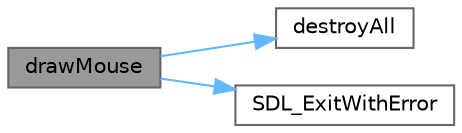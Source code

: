 digraph "drawMouse"
{
 // LATEX_PDF_SIZE
  bgcolor="transparent";
  edge [fontname=Helvetica,fontsize=10,labelfontname=Helvetica,labelfontsize=10];
  node [fontname=Helvetica,fontsize=10,shape=box,height=0.2,width=0.4];
  rankdir="LR";
  Node1 [label="drawMouse",height=0.2,width=0.4,color="gray40", fillcolor="grey60", style="filled", fontcolor="black",tooltip="Dessine le bon curseur en fonction de site on survol un bouton ou pas."];
  Node1 -> Node2 [color="steelblue1",style="solid"];
  Node2 [label="destroyAll",height=0.2,width=0.4,color="grey40", fillcolor="white", style="filled",URL="$main_8c.html#a6bb510e9f9ce8cb081f3f9ce0beffe31",tooltip="Détruit la fenêtre et le rendu."];
  Node1 -> Node3 [color="steelblue1",style="solid"];
  Node3 [label="SDL_ExitWithError",height=0.2,width=0.4,color="grey40", fillcolor="white", style="filled",URL="$main_8c.html#acd3f39401c59bbd01c9663c5348c63c1",tooltip=" "];
}
